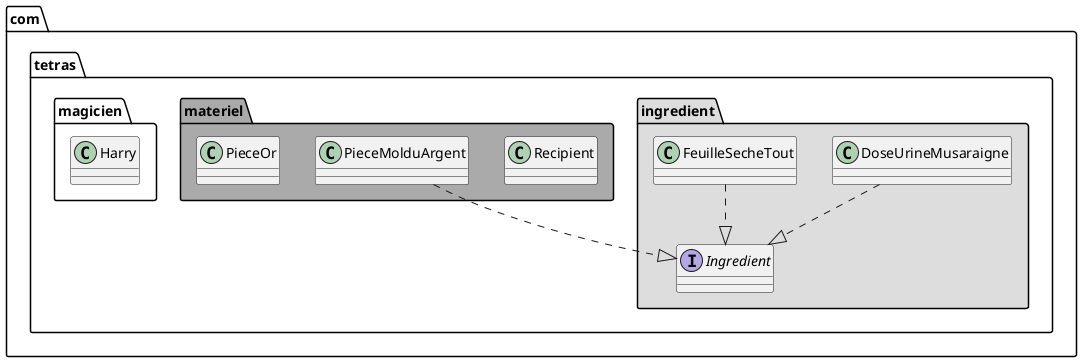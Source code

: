 @startuml Facade

package com.tetras.ingredient #DDDDDD {
    interface Ingredient
    class DoseUrineMusaraigne
    class FeuilleSecheTout
}

package com.tetras.materiel #AAAAAA {
    class Recipient
    class PieceMolduArgent
    class PieceOr
}

package com.tetras.magicien #FFFFFF {
    class Harry
}
DoseUrineMusaraigne ..|> Ingredient
FeuilleSecheTout ..|> Ingredient
PieceMolduArgent ..|> Ingredient

@enduml